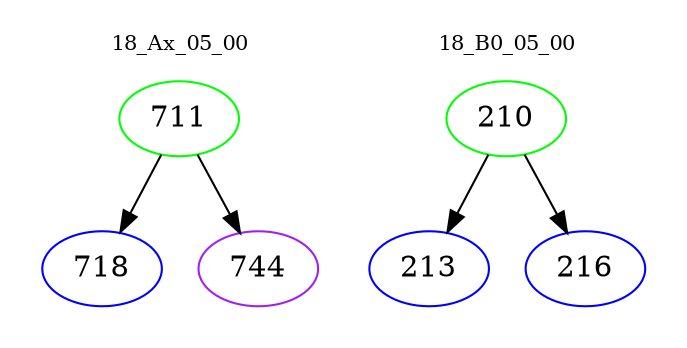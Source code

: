 digraph{
subgraph cluster_0 {
color = white
label = "18_Ax_05_00";
fontsize=10;
T0_711 [label="711", color="green"]
T0_711 -> T0_718 [color="black"]
T0_718 [label="718", color="blue"]
T0_711 -> T0_744 [color="black"]
T0_744 [label="744", color="purple"]
}
subgraph cluster_1 {
color = white
label = "18_B0_05_00";
fontsize=10;
T1_210 [label="210", color="green"]
T1_210 -> T1_213 [color="black"]
T1_213 [label="213", color="blue"]
T1_210 -> T1_216 [color="black"]
T1_216 [label="216", color="blue"]
}
}
